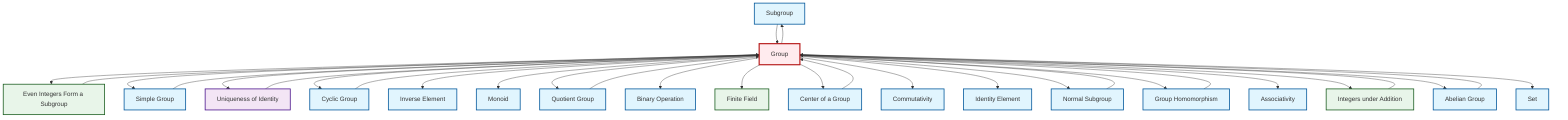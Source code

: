 graph TD
    classDef definition fill:#e1f5fe,stroke:#01579b,stroke-width:2px
    classDef theorem fill:#f3e5f5,stroke:#4a148c,stroke-width:2px
    classDef axiom fill:#fff3e0,stroke:#e65100,stroke-width:2px
    classDef example fill:#e8f5e9,stroke:#1b5e20,stroke-width:2px
    classDef current fill:#ffebee,stroke:#b71c1c,stroke-width:3px
    def-subgroup["Subgroup"]:::definition
    thm-unique-identity["Uniqueness of Identity"]:::theorem
    def-normal-subgroup["Normal Subgroup"]:::definition
    def-binary-operation["Binary Operation"]:::definition
    def-commutativity["Commutativity"]:::definition
    def-abelian-group["Abelian Group"]:::definition
    def-set["Set"]:::definition
    def-inverse-element["Inverse Element"]:::definition
    ex-integers-addition["Integers under Addition"]:::example
    ex-even-integers-subgroup["Even Integers Form a Subgroup"]:::example
    def-center-of-group["Center of a Group"]:::definition
    def-quotient-group["Quotient Group"]:::definition
    def-identity-element["Identity Element"]:::definition
    def-group["Group"]:::definition
    ex-finite-field["Finite Field"]:::example
    def-simple-group["Simple Group"]:::definition
    def-homomorphism["Group Homomorphism"]:::definition
    def-cyclic-group["Cyclic Group"]:::definition
    def-monoid["Monoid"]:::definition
    def-associativity["Associativity"]:::definition
    def-group --> ex-even-integers-subgroup
    def-group --> def-simple-group
    def-group --> thm-unique-identity
    thm-unique-identity --> def-group
    def-group --> def-cyclic-group
    def-group --> def-inverse-element
    def-group --> def-monoid
    def-group --> def-quotient-group
    def-normal-subgroup --> def-group
    def-simple-group --> def-group
    def-group --> def-binary-operation
    def-group --> ex-finite-field
    ex-even-integers-subgroup --> def-group
    def-group --> def-center-of-group
    def-group --> def-commutativity
    def-group --> def-identity-element
    def-group --> def-normal-subgroup
    def-subgroup --> def-group
    def-group --> def-homomorphism
    def-center-of-group --> def-group
    def-quotient-group --> def-group
    def-group --> def-associativity
    def-cyclic-group --> def-group
    def-group --> ex-integers-addition
    def-group --> def-abelian-group
    def-group --> def-set
    def-abelian-group --> def-group
    def-homomorphism --> def-group
    ex-integers-addition --> def-group
    def-group --> def-subgroup
    class def-group current